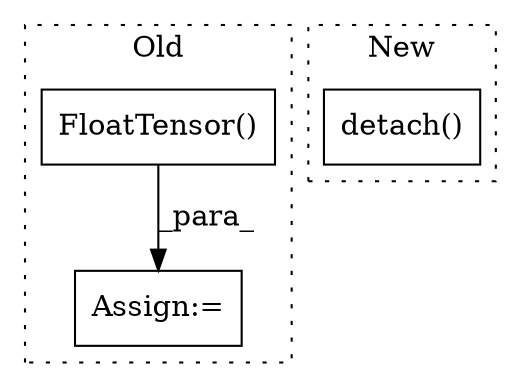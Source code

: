 digraph G {
subgraph cluster0 {
1 [label="FloatTensor()" a="75" s="4662,4685" l="18,1" shape="box"];
3 [label="Assign:=" a="68" s="4838" l="3" shape="box"];
label = "Old";
style="dotted";
}
subgraph cluster1 {
2 [label="detach()" a="75" s="6184" l="13" shape="box"];
label = "New";
style="dotted";
}
1 -> 3 [label="_para_"];
}